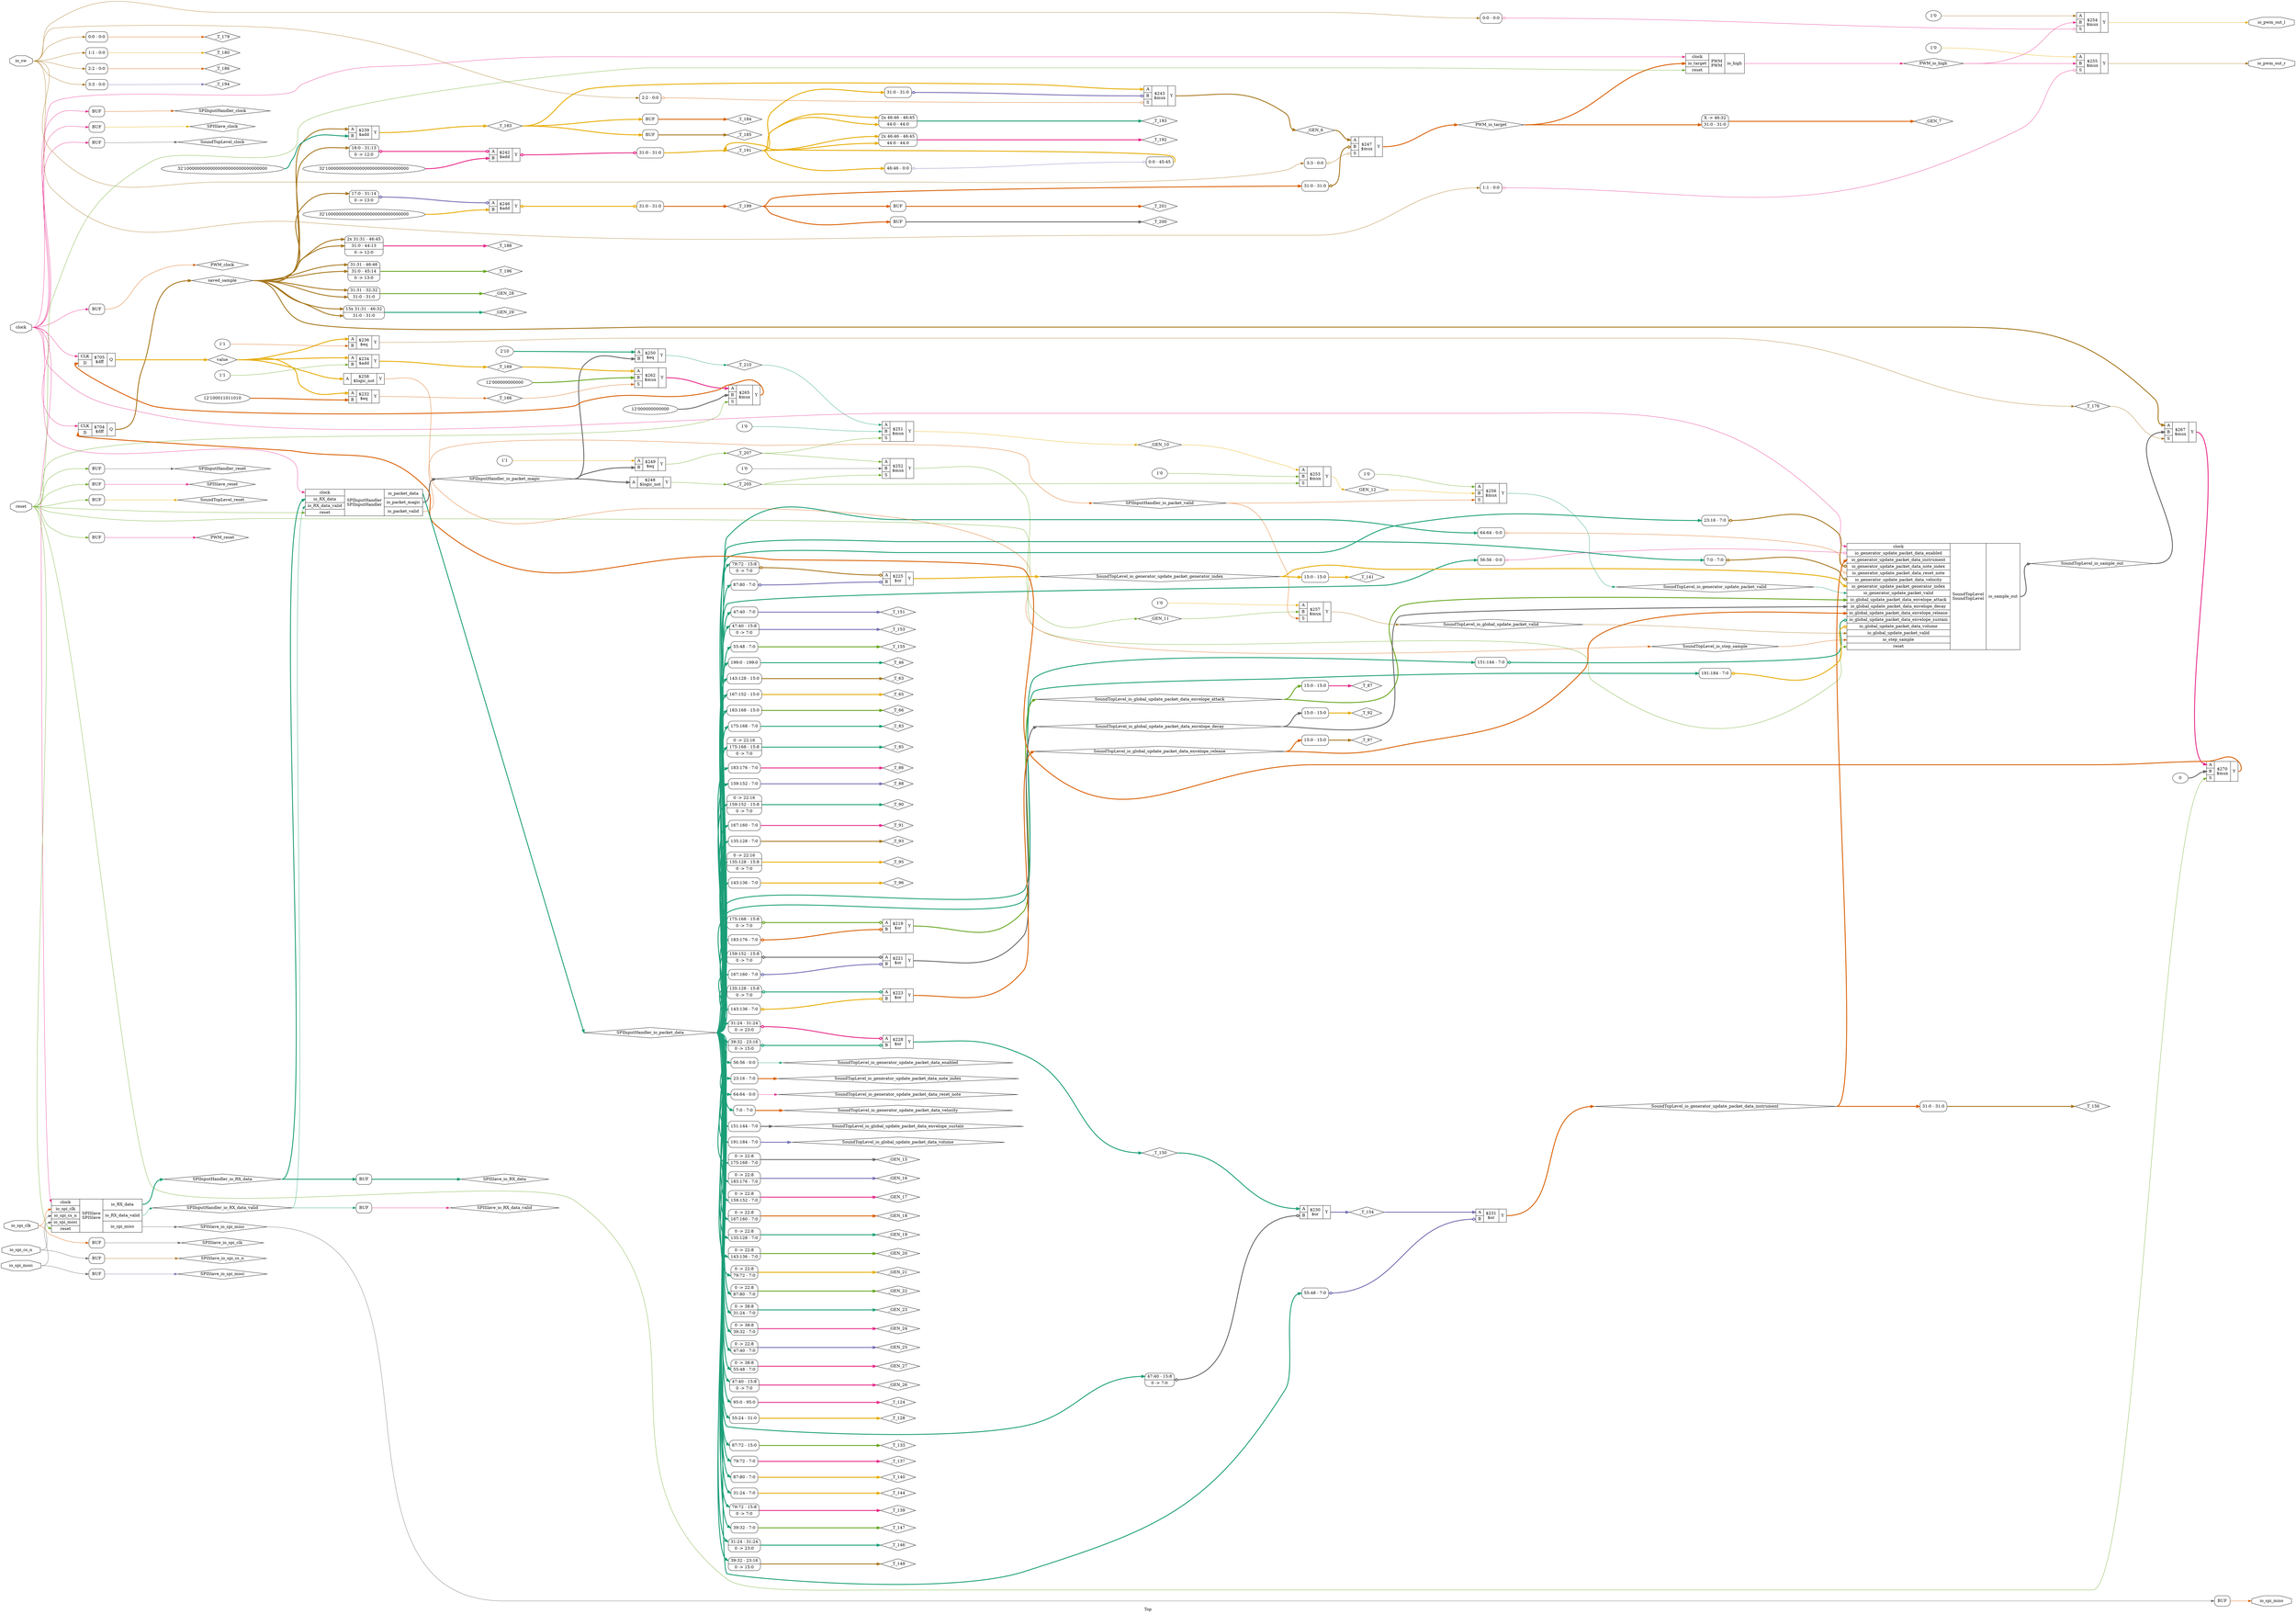 digraph "Top" {
label="Top";
rankdir="LR";
remincross=true;
n5 [ shape=diamond, label="PWM_clock", color="black", fontcolor="black" ];
n6 [ shape=diamond, label="PWM_io_high", color="black", fontcolor="black" ];
n7 [ shape=diamond, label="PWM_io_target", color="black", fontcolor="black" ];
n8 [ shape=diamond, label="PWM_reset", color="black", fontcolor="black" ];
n9 [ shape=diamond, label="SPIInputHandler_clock", color="black", fontcolor="black" ];
n10 [ shape=diamond, label="SPIInputHandler_io_RX_data", color="black", fontcolor="black" ];
n11 [ shape=diamond, label="SPIInputHandler_io_RX_data_valid", color="black", fontcolor="black" ];
n12 [ shape=diamond, label="SPIInputHandler_io_packet_data", color="black", fontcolor="black" ];
n13 [ shape=diamond, label="SPIInputHandler_io_packet_magic", color="black", fontcolor="black" ];
n14 [ shape=diamond, label="SPIInputHandler_io_packet_valid", color="black", fontcolor="black" ];
n15 [ shape=diamond, label="SPIInputHandler_reset", color="black", fontcolor="black" ];
n16 [ shape=diamond, label="SPISlave_clock", color="black", fontcolor="black" ];
n17 [ shape=diamond, label="SPISlave_io_RX_data", color="black", fontcolor="black" ];
n18 [ shape=diamond, label="SPISlave_io_RX_data_valid", color="black", fontcolor="black" ];
n19 [ shape=diamond, label="SPISlave_io_spi_clk", color="black", fontcolor="black" ];
n20 [ shape=diamond, label="SPISlave_io_spi_cs_n", color="black", fontcolor="black" ];
n21 [ shape=diamond, label="SPISlave_io_spi_miso", color="black", fontcolor="black" ];
n22 [ shape=diamond, label="SPISlave_io_spi_mosi", color="black", fontcolor="black" ];
n23 [ shape=diamond, label="SPISlave_reset", color="black", fontcolor="black" ];
n24 [ shape=diamond, label="SoundTopLevel_clock", color="black", fontcolor="black" ];
n25 [ shape=diamond, label="SoundTopLevel_io_generator_update_packet_data_enabled", color="black", fontcolor="black" ];
n26 [ shape=diamond, label="SoundTopLevel_io_generator_update_packet_data_instrument", color="black", fontcolor="black" ];
n27 [ shape=diamond, label="SoundTopLevel_io_generator_update_packet_data_note_index", color="black", fontcolor="black" ];
n28 [ shape=diamond, label="SoundTopLevel_io_generator_update_packet_data_reset_note", color="black", fontcolor="black" ];
n29 [ shape=diamond, label="SoundTopLevel_io_generator_update_packet_data_velocity", color="black", fontcolor="black" ];
n30 [ shape=diamond, label="SoundTopLevel_io_generator_update_packet_generator_index", color="black", fontcolor="black" ];
n31 [ shape=diamond, label="SoundTopLevel_io_generator_update_packet_valid", color="black", fontcolor="black" ];
n32 [ shape=diamond, label="SoundTopLevel_io_global_update_packet_data_envelope_attack", color="black", fontcolor="black" ];
n33 [ shape=diamond, label="SoundTopLevel_io_global_update_packet_data_envelope_decay", color="black", fontcolor="black" ];
n34 [ shape=diamond, label="SoundTopLevel_io_global_update_packet_data_envelope_release", color="black", fontcolor="black" ];
n35 [ shape=diamond, label="SoundTopLevel_io_global_update_packet_data_envelope_sustain", color="black", fontcolor="black" ];
n36 [ shape=diamond, label="SoundTopLevel_io_global_update_packet_data_volume", color="black", fontcolor="black" ];
n37 [ shape=diamond, label="SoundTopLevel_io_global_update_packet_valid", color="black", fontcolor="black" ];
n38 [ shape=diamond, label="SoundTopLevel_io_sample_out", color="black", fontcolor="black" ];
n39 [ shape=diamond, label="SoundTopLevel_io_step_sample", color="black", fontcolor="black" ];
n40 [ shape=diamond, label="SoundTopLevel_reset", color="black", fontcolor="black" ];
n41 [ shape=diamond, label="_GEN_10", color="black", fontcolor="black" ];
n42 [ shape=diamond, label="_GEN_11", color="black", fontcolor="black" ];
n43 [ shape=diamond, label="_GEN_12", color="black", fontcolor="black" ];
n44 [ shape=diamond, label="_GEN_15", color="black", fontcolor="black" ];
n45 [ shape=diamond, label="_GEN_16", color="black", fontcolor="black" ];
n46 [ shape=diamond, label="_GEN_17", color="black", fontcolor="black" ];
n47 [ shape=diamond, label="_GEN_18", color="black", fontcolor="black" ];
n48 [ shape=diamond, label="_GEN_19", color="black", fontcolor="black" ];
n49 [ shape=diamond, label="_GEN_20", color="black", fontcolor="black" ];
n50 [ shape=diamond, label="_GEN_21", color="black", fontcolor="black" ];
n51 [ shape=diamond, label="_GEN_22", color="black", fontcolor="black" ];
n52 [ shape=diamond, label="_GEN_23", color="black", fontcolor="black" ];
n53 [ shape=diamond, label="_GEN_24", color="black", fontcolor="black" ];
n54 [ shape=diamond, label="_GEN_25", color="black", fontcolor="black" ];
n55 [ shape=diamond, label="_GEN_26", color="black", fontcolor="black" ];
n56 [ shape=diamond, label="_GEN_27", color="black", fontcolor="black" ];
n57 [ shape=diamond, label="_GEN_28", color="black", fontcolor="black" ];
n58 [ shape=diamond, label="_GEN_29", color="black", fontcolor="black" ];
n59 [ shape=diamond, label="_GEN_6", color="black", fontcolor="black" ];
n60 [ shape=diamond, label="_GEN_7", color="black", fontcolor="black" ];
n61 [ shape=diamond, label="_T_124", color="black", fontcolor="black" ];
n62 [ shape=diamond, label="_T_128", color="black", fontcolor="black" ];
n63 [ shape=diamond, label="_T_133", color="black", fontcolor="black" ];
n64 [ shape=diamond, label="_T_137", color="black", fontcolor="black" ];
n65 [ shape=diamond, label="_T_139", color="black", fontcolor="black" ];
n66 [ shape=diamond, label="_T_140", color="black", fontcolor="black" ];
n67 [ shape=diamond, label="_T_141", color="black", fontcolor="black" ];
n68 [ shape=diamond, label="_T_144", color="black", fontcolor="black" ];
n69 [ shape=diamond, label="_T_146", color="black", fontcolor="black" ];
n70 [ shape=diamond, label="_T_147", color="black", fontcolor="black" ];
n71 [ shape=diamond, label="_T_149", color="black", fontcolor="black" ];
n72 [ shape=diamond, label="_T_150", color="black", fontcolor="black" ];
n73 [ shape=diamond, label="_T_151", color="black", fontcolor="black" ];
n74 [ shape=diamond, label="_T_153", color="black", fontcolor="black" ];
n75 [ shape=diamond, label="_T_154", color="black", fontcolor="black" ];
n76 [ shape=diamond, label="_T_155", color="black", fontcolor="black" ];
n77 [ shape=diamond, label="_T_156", color="black", fontcolor="black" ];
n78 [ shape=diamond, label="_T_166", color="black", fontcolor="black" ];
n79 [ shape=diamond, label="_T_169", color="black", fontcolor="black" ];
n80 [ shape=diamond, label="_T_176", color="black", fontcolor="black" ];
n81 [ shape=diamond, label="_T_179", color="black", fontcolor="black" ];
n82 [ shape=diamond, label="_T_180", color="black", fontcolor="black" ];
n83 [ shape=diamond, label="_T_183", color="black", fontcolor="black" ];
n84 [ shape=diamond, label="_T_184", color="black", fontcolor="black" ];
n85 [ shape=diamond, label="_T_185", color="black", fontcolor="black" ];
n86 [ shape=diamond, label="_T_186", color="black", fontcolor="black" ];
n87 [ shape=diamond, label="_T_188", color="black", fontcolor="black" ];
n88 [ shape=diamond, label="_T_191", color="black", fontcolor="black" ];
n89 [ shape=diamond, label="_T_192", color="black", fontcolor="black" ];
n90 [ shape=diamond, label="_T_193", color="black", fontcolor="black" ];
n91 [ shape=diamond, label="_T_194", color="black", fontcolor="black" ];
n92 [ shape=diamond, label="_T_196", color="black", fontcolor="black" ];
n93 [ shape=diamond, label="_T_199", color="black", fontcolor="black" ];
n94 [ shape=diamond, label="_T_200", color="black", fontcolor="black" ];
n95 [ shape=diamond, label="_T_201", color="black", fontcolor="black" ];
n96 [ shape=diamond, label="_T_205", color="black", fontcolor="black" ];
n97 [ shape=diamond, label="_T_207", color="black", fontcolor="black" ];
n98 [ shape=diamond, label="_T_210", color="black", fontcolor="black" ];
n99 [ shape=diamond, label="_T_46", color="black", fontcolor="black" ];
n100 [ shape=diamond, label="_T_63", color="black", fontcolor="black" ];
n101 [ shape=diamond, label="_T_65", color="black", fontcolor="black" ];
n102 [ shape=diamond, label="_T_66", color="black", fontcolor="black" ];
n103 [ shape=diamond, label="_T_83", color="black", fontcolor="black" ];
n104 [ shape=diamond, label="_T_85", color="black", fontcolor="black" ];
n105 [ shape=diamond, label="_T_86", color="black", fontcolor="black" ];
n106 [ shape=diamond, label="_T_87", color="black", fontcolor="black" ];
n107 [ shape=diamond, label="_T_88", color="black", fontcolor="black" ];
n108 [ shape=diamond, label="_T_90", color="black", fontcolor="black" ];
n109 [ shape=diamond, label="_T_91", color="black", fontcolor="black" ];
n110 [ shape=diamond, label="_T_92", color="black", fontcolor="black" ];
n111 [ shape=diamond, label="_T_93", color="black", fontcolor="black" ];
n112 [ shape=diamond, label="_T_95", color="black", fontcolor="black" ];
n113 [ shape=diamond, label="_T_96", color="black", fontcolor="black" ];
n114 [ shape=diamond, label="_T_97", color="black", fontcolor="black" ];
n115 [ shape=octagon, label="clock", color="black", fontcolor="black" ];
n116 [ shape=octagon, label="io_pwm_out_l", color="black", fontcolor="black" ];
n117 [ shape=octagon, label="io_pwm_out_r", color="black", fontcolor="black" ];
n118 [ shape=octagon, label="io_spi_clk", color="black", fontcolor="black" ];
n119 [ shape=octagon, label="io_spi_cs_n", color="black", fontcolor="black" ];
n120 [ shape=octagon, label="io_spi_miso", color="black", fontcolor="black" ];
n121 [ shape=octagon, label="io_spi_mosi", color="black", fontcolor="black" ];
n122 [ shape=octagon, label="io_sw", color="black", fontcolor="black" ];
n123 [ shape=octagon, label="reset", color="black", fontcolor="black" ];
n124 [ shape=diamond, label="saved_sample", color="black", fontcolor="black" ];
n125 [ shape=diamond, label="value", color="black", fontcolor="black" ];
{ rank="source"; n115; n118; n119; n121; n122; n123;}
{ rank="sink"; n116; n117; n120;}
v0 [ label="1'1" ];
c129 [ shape=record, label="{{<p126> A|<p127> B}|$234\n$add|{<p128> Y}}" ];
v1 [ label="32'10000000000000000000000000000000" ];
c130 [ shape=record, label="{{<p126> A|<p127> B}|$239\n$add|{<p128> Y}}" ];
v3 [ label="32'10000000000000000000000000000000" ];
c131 [ shape=record, label="{{<p126> A|<p127> B}|$242\n$add|{<p128> Y}}" ];
x2 [ shape=record, style=rounded, label="<s1> 18:0 - 31:13 |0 -&gt; 12:0 " ];
x2:e -> c131:p126:w [arrowhead=odiamond, arrowtail=odiamond, dir=both, colorscheme="dark28", color="4", fontcolor="4", style="setlinewidth(3)", label=""];
x4 [ shape=record, style=rounded, label="<s0> 31:0 - 31:0 " ];
c131:p128:e -> x4:w [arrowhead=odiamond, arrowtail=odiamond, dir=both, colorscheme="dark28", color="4", fontcolor="4", style="setlinewidth(3)", label=""];
v6 [ label="32'10000000000000000000000000000000" ];
c132 [ shape=record, label="{{<p126> A|<p127> B}|$246\n$add|{<p128> Y}}" ];
x5 [ shape=record, style=rounded, label="<s1> 17:0 - 31:14 |0 -&gt; 13:0 " ];
x5:e -> c132:p126:w [arrowhead=odiamond, arrowtail=odiamond, dir=both, colorscheme="dark28", color="3", fontcolor="3", style="setlinewidth(3)", label=""];
x7 [ shape=record, style=rounded, label="<s0> 31:0 - 31:0 " ];
c132:p128:e -> x7:w [arrowhead=odiamond, arrowtail=odiamond, dir=both, colorscheme="dark28", color="6", fontcolor="6", style="setlinewidth(3)", label=""];
v8 [ label="12'100011011010" ];
c133 [ shape=record, label="{{<p126> A|<p127> B}|$232\n$eq|{<p128> Y}}" ];
v9 [ label="1'1" ];
c134 [ shape=record, label="{{<p126> A|<p127> B}|$236\n$eq|{<p128> Y}}" ];
c135 [ shape=record, label="{{<p126> A}|$248\n$logic_not|{<p128> Y}}" ];
v10 [ label="1'1" ];
c136 [ shape=record, label="{{<p126> A|<p127> B}|$249\n$eq|{<p128> Y}}" ];
v11 [ label="2'10" ];
c137 [ shape=record, label="{{<p126> A|<p127> B}|$250\n$eq|{<p128> Y}}" ];
c138 [ shape=record, label="{{<p126> A}|$258\n$logic_not|{<p128> Y}}" ];
c139 [ shape=record, label="{{<p126> A|<p127> B}|$219\n$or|{<p128> Y}}" ];
x12 [ shape=record, style=rounded, label="<s1> 175:168 - 15:8 |0 -&gt; 7:0 " ];
x12:e -> c139:p126:w [arrowhead=odiamond, arrowtail=odiamond, dir=both, colorscheme="dark28", color="5", fontcolor="5", style="setlinewidth(3)", label=""];
x13 [ shape=record, style=rounded, label="<s0> 183:176 - 7:0 " ];
x13:e -> c139:p127:w [arrowhead=odiamond, arrowtail=odiamond, dir=both, colorscheme="dark28", color="2", fontcolor="2", style="setlinewidth(3)", label=""];
c140 [ shape=record, label="{{<p126> A|<p127> B}|$221\n$or|{<p128> Y}}" ];
x14 [ shape=record, style=rounded, label="<s1> 159:152 - 15:8 |0 -&gt; 7:0 " ];
x14:e -> c140:p126:w [arrowhead=odiamond, arrowtail=odiamond, dir=both, colorscheme="dark28", color="8", fontcolor="8", style="setlinewidth(3)", label=""];
x15 [ shape=record, style=rounded, label="<s0> 167:160 - 7:0 " ];
x15:e -> c140:p127:w [arrowhead=odiamond, arrowtail=odiamond, dir=both, colorscheme="dark28", color="3", fontcolor="3", style="setlinewidth(3)", label=""];
c141 [ shape=record, label="{{<p126> A|<p127> B}|$223\n$or|{<p128> Y}}" ];
x16 [ shape=record, style=rounded, label="<s1> 135:128 - 15:8 |0 -&gt; 7:0 " ];
x16:e -> c141:p126:w [arrowhead=odiamond, arrowtail=odiamond, dir=both, colorscheme="dark28", color="1", fontcolor="1", style="setlinewidth(3)", label=""];
x17 [ shape=record, style=rounded, label="<s0> 143:136 - 7:0 " ];
x17:e -> c141:p127:w [arrowhead=odiamond, arrowtail=odiamond, dir=both, colorscheme="dark28", color="6", fontcolor="6", style="setlinewidth(3)", label=""];
c142 [ shape=record, label="{{<p126> A|<p127> B}|$225\n$or|{<p128> Y}}" ];
x18 [ shape=record, style=rounded, label="<s1> 79:72 - 15:8 |0 -&gt; 7:0 " ];
x18:e -> c142:p126:w [arrowhead=odiamond, arrowtail=odiamond, dir=both, colorscheme="dark28", color="7", fontcolor="7", style="setlinewidth(3)", label=""];
x19 [ shape=record, style=rounded, label="<s0> 87:80 - 7:0 " ];
x19:e -> c142:p127:w [arrowhead=odiamond, arrowtail=odiamond, dir=both, colorscheme="dark28", color="3", fontcolor="3", style="setlinewidth(3)", label=""];
c143 [ shape=record, label="{{<p126> A|<p127> B}|$228\n$or|{<p128> Y}}" ];
x20 [ shape=record, style=rounded, label="<s1> 31:24 - 31:24 |0 -&gt; 23:0 " ];
x20:e -> c143:p126:w [arrowhead=odiamond, arrowtail=odiamond, dir=both, colorscheme="dark28", color="4", fontcolor="4", style="setlinewidth(3)", label=""];
x21 [ shape=record, style=rounded, label="<s1> 39:32 - 23:16 |0 -&gt; 15:0 " ];
x21:e -> c143:p127:w [arrowhead=odiamond, arrowtail=odiamond, dir=both, colorscheme="dark28", color="1", fontcolor="1", style="setlinewidth(3)", label=""];
c144 [ shape=record, label="{{<p126> A|<p127> B}|$230\n$or|{<p128> Y}}" ];
x22 [ shape=record, style=rounded, label="<s1> 47:40 - 15:8 |0 -&gt; 7:0 " ];
x22:e -> c144:p127:w [arrowhead=odiamond, arrowtail=odiamond, dir=both, colorscheme="dark28", color="8", fontcolor="8", style="setlinewidth(3)", label=""];
c145 [ shape=record, label="{{<p126> A|<p127> B}|$231\n$or|{<p128> Y}}" ];
x23 [ shape=record, style=rounded, label="<s0> 55:48 - 7:0 " ];
x23:e -> c145:p127:w [arrowhead=odiamond, arrowtail=odiamond, dir=both, colorscheme="dark28", color="3", fontcolor="3", style="setlinewidth(3)", label=""];
c149 [ shape=record, label="{{<p146> CLK|<p147> D}|$704\n$dff|{<p148> Q}}" ];
c150 [ shape=record, label="{{<p146> CLK|<p147> D}|$705\n$dff|{<p148> Q}}" ];
v24 [ label="12'000000000000" ];
c152 [ shape=record, label="{{<p126> A|<p127> B|<p151> S}|$262\n$mux|{<p128> Y}}" ];
v25 [ label="12'000000000000" ];
c153 [ shape=record, label="{{<p126> A|<p127> B|<p151> S}|$265\n$mux|{<p128> Y}}" ];
c154 [ shape=record, label="{{<p126> A|<p127> B|<p151> S}|$267\n$mux|{<p128> Y}}" ];
v26 [ label="0" ];
c155 [ shape=record, label="{{<p126> A|<p127> B|<p151> S}|$270\n$mux|{<p128> Y}}" ];
c156 [ shape=record, label="{{<p126> A|<p127> B|<p151> S}|$243\n$mux|{<p128> Y}}" ];
x27 [ shape=record, style=rounded, label="<s0> 31:0 - 31:0 " ];
x27:e -> c156:p127:w [arrowhead=odiamond, arrowtail=odiamond, dir=both, colorscheme="dark28", color="3", fontcolor="3", style="setlinewidth(3)", label=""];
x28 [ shape=record, style=rounded, label="<s0> 2:2 - 0:0 " ];
x28:e -> c156:p151:w [arrowhead=odiamond, arrowtail=odiamond, dir=both, colorscheme="dark28", color="2", fontcolor="2", label=""];
c157 [ shape=record, label="{{<p126> A|<p127> B|<p151> S}|$247\n$mux|{<p128> Y}}" ];
x29 [ shape=record, style=rounded, label="<s0> 31:0 - 31:0 " ];
x29:e -> c157:p127:w [arrowhead=odiamond, arrowtail=odiamond, dir=both, colorscheme="dark28", color="7", fontcolor="7", style="setlinewidth(3)", label=""];
x30 [ shape=record, style=rounded, label="<s0> 3:3 - 0:0 " ];
x30:e -> c157:p151:w [arrowhead=odiamond, arrowtail=odiamond, dir=both, colorscheme="dark28", color="7", fontcolor="7", label=""];
v31 [ label="1'0" ];
c158 [ shape=record, label="{{<p126> A|<p127> B|<p151> S}|$251\n$mux|{<p128> Y}}" ];
v32 [ label="1'0" ];
c159 [ shape=record, label="{{<p126> A|<p127> B|<p151> S}|$252\n$mux|{<p128> Y}}" ];
v33 [ label="1'0" ];
c160 [ shape=record, label="{{<p126> A|<p127> B|<p151> S}|$253\n$mux|{<p128> Y}}" ];
v34 [ label="1'0" ];
c161 [ shape=record, label="{{<p126> A|<p127> B|<p151> S}|$254\n$mux|{<p128> Y}}" ];
x35 [ shape=record, style=rounded, label="<s0> 0:0 - 0:0 " ];
x35:e -> c161:p151:w [arrowhead=odiamond, arrowtail=odiamond, dir=both, colorscheme="dark28", color="4", fontcolor="4", label=""];
v36 [ label="1'0" ];
c162 [ shape=record, label="{{<p126> A|<p127> B|<p151> S}|$255\n$mux|{<p128> Y}}" ];
x37 [ shape=record, style=rounded, label="<s0> 1:1 - 0:0 " ];
x37:e -> c162:p151:w [arrowhead=odiamond, arrowtail=odiamond, dir=both, colorscheme="dark28", color="4", fontcolor="4", label=""];
v38 [ label="1'0" ];
c163 [ shape=record, label="{{<p126> A|<p127> B|<p151> S}|$256\n$mux|{<p128> Y}}" ];
v39 [ label="1'0" ];
c164 [ shape=record, label="{{<p126> A|<p127> B|<p151> S}|$257\n$mux|{<p128> Y}}" ];
c167 [ shape=record, label="{{<p115> clock|<p165> io_target|<p123> reset}|PWM\nPWM|{<p166> io_high}}" ];
c173 [ shape=record, label="{{<p115> clock|<p168> io_RX_data|<p169> io_RX_data_valid|<p123> reset}|SPIInputHandler\nSPIInputHandler|{<p170> io_packet_data|<p171> io_packet_magic|<p172> io_packet_valid}}" ];
c174 [ shape=record, label="{{<p115> clock|<p118> io_spi_clk|<p119> io_spi_cs_n|<p121> io_spi_mosi|<p123> reset}|SPISlave\nSPISlave|{<p168> io_RX_data|<p169> io_RX_data_valid|<p120> io_spi_miso}}" ];
c190 [ shape=record, label="{{<p115> clock|<p175> io_generator_update_packet_data_enabled|<p176> io_generator_update_packet_data_instrument|<p177> io_generator_update_packet_data_note_index|<p178> io_generator_update_packet_data_reset_note|<p179> io_generator_update_packet_data_velocity|<p180> io_generator_update_packet_generator_index|<p181> io_generator_update_packet_valid|<p182> io_global_update_packet_data_envelope_attack|<p183> io_global_update_packet_data_envelope_decay|<p184> io_global_update_packet_data_envelope_release|<p185> io_global_update_packet_data_envelope_sustain|<p186> io_global_update_packet_data_volume|<p187> io_global_update_packet_valid|<p188> io_step_sample|<p123> reset}|SoundTopLevel\nSoundTopLevel|{<p189> io_sample_out}}" ];
x40 [ shape=record, style=rounded, label="<s0> 56:56 - 0:0 " ];
x40:e -> c190:p175:w [arrowhead=odiamond, arrowtail=odiamond, dir=both, colorscheme="dark28", color="4", fontcolor="4", label=""];
x41 [ shape=record, style=rounded, label="<s0> 23:16 - 7:0 " ];
x41:e -> c190:p177:w [arrowhead=odiamond, arrowtail=odiamond, dir=both, colorscheme="dark28", color="7", fontcolor="7", style="setlinewidth(3)", label=""];
x42 [ shape=record, style=rounded, label="<s0> 64:64 - 0:0 " ];
x42:e -> c190:p178:w [arrowhead=odiamond, arrowtail=odiamond, dir=both, colorscheme="dark28", color="2", fontcolor="2", label=""];
x43 [ shape=record, style=rounded, label="<s0> 7:0 - 7:0 " ];
x43:e -> c190:p179:w [arrowhead=odiamond, arrowtail=odiamond, dir=both, colorscheme="dark28", color="7", fontcolor="7", style="setlinewidth(3)", label=""];
x44 [ shape=record, style=rounded, label="<s0> 151:144 - 7:0 " ];
x44:e -> c190:p185:w [arrowhead=odiamond, arrowtail=odiamond, dir=both, colorscheme="dark28", color="1", fontcolor="1", style="setlinewidth(3)", label=""];
x45 [ shape=record, style=rounded, label="<s0> 191:184 - 7:0 " ];
x45:e -> c190:p186:w [arrowhead=odiamond, arrowtail=odiamond, dir=both, colorscheme="dark28", color="6", fontcolor="6", style="setlinewidth(3)", label=""];
x46 [shape=box, style=rounded, label="BUF"];
x47 [shape=box, style=rounded, label="BUF"];
x48 [shape=box, style=rounded, label="BUF"];
x49 [shape=box, style=rounded, label="BUF"];
x50 [shape=box, style=rounded, label="BUF"];
x51 [shape=box, style=rounded, label="BUF"];
x52 [shape=box, style=rounded, label="BUF"];
x53 [shape=box, style=rounded, label="BUF"];
x54 [shape=box, style=rounded, label="BUF"];
x55 [shape=box, style=rounded, label="BUF"];
x56 [shape=box, style=rounded, label="BUF"];
x57 [shape=box, style=rounded, label="BUF"];
x58 [shape=box, style=rounded, label="BUF"];
x59 [ shape=record, style=rounded, label="<s0> 56:56 - 0:0 " ];
x60 [ shape=record, style=rounded, label="<s0> 23:16 - 7:0 " ];
x61 [ shape=record, style=rounded, label="<s0> 64:64 - 0:0 " ];
x62 [ shape=record, style=rounded, label="<s0> 7:0 - 7:0 " ];
x63 [ shape=record, style=rounded, label="<s0> 151:144 - 7:0 " ];
x64 [ shape=record, style=rounded, label="<s0> 191:184 - 7:0 " ];
x65 [shape=box, style=rounded, label="BUF"];
x66 [ shape=record, style=rounded, label="0 -&gt; 22:8 |<s0> 175:168 - 7:0 " ];
x67 [ shape=record, style=rounded, label="0 -&gt; 22:8 |<s0> 183:176 - 7:0 " ];
x68 [ shape=record, style=rounded, label="0 -&gt; 22:8 |<s0> 159:152 - 7:0 " ];
x69 [ shape=record, style=rounded, label="0 -&gt; 22:8 |<s0> 167:160 - 7:0 " ];
x70 [ shape=record, style=rounded, label="0 -&gt; 22:8 |<s0> 135:128 - 7:0 " ];
x71 [ shape=record, style=rounded, label="0 -&gt; 22:8 |<s0> 143:136 - 7:0 " ];
x72 [ shape=record, style=rounded, label="0 -&gt; 22:8 |<s0> 79:72 - 7:0 " ];
x73 [ shape=record, style=rounded, label="0 -&gt; 22:8 |<s0> 87:80 - 7:0 " ];
x74 [ shape=record, style=rounded, label="0 -&gt; 38:8 |<s0> 31:24 - 7:0 " ];
x75 [ shape=record, style=rounded, label="0 -&gt; 38:8 |<s0> 39:32 - 7:0 " ];
x76 [ shape=record, style=rounded, label="0 -&gt; 22:8 |<s0> 47:40 - 7:0 " ];
x77 [ shape=record, style=rounded, label="0 -&gt; 38:8 |<s0> 55:48 - 7:0 " ];
x78 [ shape=record, style=rounded, label="<s1> 31:31 - 32:32 |<s0> 31:0 - 31:0 " ];
x79 [ shape=record, style=rounded, label="<s15> 15x 31:31 - 46:32 |<s0> 31:0 - 31:0 " ];
x80 [ shape=record, style=rounded, label="<s1> 47:40 - 15:8 |0 -&gt; 7:0 " ];
x81 [ shape=record, style=rounded, label="X -&gt; 46:32 |<s0> 31:0 - 31:0 " ];
x82 [ shape=record, style=rounded, label="<s0> 95:0 - 95:0 " ];
x83 [ shape=record, style=rounded, label="<s0> 55:24 - 31:0 " ];
x84 [ shape=record, style=rounded, label="<s0> 87:72 - 15:0 " ];
x85 [ shape=record, style=rounded, label="<s0> 79:72 - 7:0 " ];
x86 [ shape=record, style=rounded, label="<s0> 87:80 - 7:0 " ];
x87 [ shape=record, style=rounded, label="<s0> 15:0 - 15:0 " ];
x88 [ shape=record, style=rounded, label="<s0> 31:24 - 7:0 " ];
x89 [ shape=record, style=rounded, label="<s1> 79:72 - 15:8 |0 -&gt; 7:0 " ];
x90 [ shape=record, style=rounded, label="<s0> 39:32 - 7:0 " ];
x91 [ shape=record, style=rounded, label="<s1> 31:24 - 31:24 |0 -&gt; 23:0 " ];
x92 [ shape=record, style=rounded, label="<s1> 39:32 - 23:16 |0 -&gt; 15:0 " ];
x93 [ shape=record, style=rounded, label="<s0> 47:40 - 7:0 " ];
x94 [ shape=record, style=rounded, label="<s1> 47:40 - 15:8 |0 -&gt; 7:0 " ];
x95 [ shape=record, style=rounded, label="<s0> 55:48 - 7:0 " ];
x96 [ shape=record, style=rounded, label="<s0> 31:0 - 31:0 " ];
x97 [ shape=record, style=rounded, label="<s0> 0:0 - 0:0 " ];
x98 [ shape=record, style=rounded, label="<s0> 1:1 - 0:0 " ];
x99 [shape=box, style=rounded, label="BUF"];
x100 [ shape=record, style=rounded, label="<s0> 2:2 - 0:0 " ];
x101 [ shape=record, style=rounded, label="<s3> 2x 31:31 - 46:45 |<s1> 31:0 - 44:13 |0 -&gt; 12:0 " ];
x102 [ shape=record, style=rounded, label="<s0> 46:46 - 0:0 " ];
x103 [ shape=record, style=rounded, label="<s0> 0:0 - 45:45 " ];
x102:e -> x103:w [arrowhead=odiamond, arrowtail=odiamond, dir=both, colorscheme="dark28", color="3", fontcolor="3", label=""];
x104 [ shape=record, style=rounded, label="<s2> 2x 46:46 - 46:45 |<s0> 44:0 - 44:0 " ];
x105 [ shape=record, style=rounded, label="<s2> 2x 46:46 - 46:45 |<s0> 44:0 - 44:0 " ];
x106 [ shape=record, style=rounded, label="<s0> 3:3 - 0:0 " ];
x107 [ shape=record, style=rounded, label="<s2> 31:31 - 46:46 |<s1> 31:0 - 45:14 |0 -&gt; 13:0 " ];
x108 [shape=box, style=rounded, label="BUF"];
x109 [shape=box, style=rounded, label="BUF"];
x110 [ shape=record, style=rounded, label="<s0> 199:0 - 199:0 " ];
x111 [ shape=record, style=rounded, label="<s0> 143:128 - 15:0 " ];
x112 [ shape=record, style=rounded, label="<s0> 167:152 - 15:0 " ];
x113 [ shape=record, style=rounded, label="<s0> 183:168 - 15:0 " ];
x114 [ shape=record, style=rounded, label="<s0> 175:168 - 7:0 " ];
x115 [ shape=record, style=rounded, label="0 -&gt; 22:16 |<s1> 175:168 - 15:8 |0 -&gt; 7:0 " ];
x116 [ shape=record, style=rounded, label="<s0> 183:176 - 7:0 " ];
x117 [ shape=record, style=rounded, label="<s0> 15:0 - 15:0 " ];
x118 [ shape=record, style=rounded, label="<s0> 159:152 - 7:0 " ];
x119 [ shape=record, style=rounded, label="0 -&gt; 22:16 |<s1> 159:152 - 15:8 |0 -&gt; 7:0 " ];
x120 [ shape=record, style=rounded, label="<s0> 167:160 - 7:0 " ];
x121 [ shape=record, style=rounded, label="<s0> 15:0 - 15:0 " ];
x122 [ shape=record, style=rounded, label="<s0> 135:128 - 7:0 " ];
x123 [ shape=record, style=rounded, label="0 -&gt; 22:16 |<s1> 135:128 - 15:8 |0 -&gt; 7:0 " ];
x124 [ shape=record, style=rounded, label="<s0> 143:136 - 7:0 " ];
x125 [ shape=record, style=rounded, label="<s0> 15:0 - 15:0 " ];
x126 [shape=box, style=rounded, label="BUF"];
c155:p128:e -> c149:p147:w [colorscheme="dark28", color="2", fontcolor="2", style="setlinewidth(3)", label=""];
c174:p168:e -> n10:w [colorscheme="dark28", color="1", fontcolor="1", style="setlinewidth(3)", label=""];
n10:e -> c173:p168:w [colorscheme="dark28", color="1", fontcolor="1", style="setlinewidth(3)", label=""];
n10:e -> x52:w:w [colorscheme="dark28", color="1", fontcolor="1", style="setlinewidth(3)", label=""];
x111:e -> n100:w [colorscheme="dark28", color="7", fontcolor="7", style="setlinewidth(3)", label=""];
x112:e -> n101:w [colorscheme="dark28", color="6", fontcolor="6", style="setlinewidth(3)", label=""];
x113:e -> n102:w [colorscheme="dark28", color="5", fontcolor="5", style="setlinewidth(3)", label=""];
x114:e -> n103:w [colorscheme="dark28", color="1", fontcolor="1", style="setlinewidth(3)", label=""];
x115:e -> n104:w [colorscheme="dark28", color="1", fontcolor="1", style="setlinewidth(3)", label=""];
x116:e -> n105:w [colorscheme="dark28", color="4", fontcolor="4", style="setlinewidth(3)", label=""];
x117:s0:e -> n106:w [colorscheme="dark28", color="4", fontcolor="4", style="setlinewidth(3)", label=""];
x118:e -> n107:w [colorscheme="dark28", color="3", fontcolor="3", style="setlinewidth(3)", label=""];
x119:e -> n108:w [colorscheme="dark28", color="1", fontcolor="1", style="setlinewidth(3)", label=""];
x120:e -> n109:w [colorscheme="dark28", color="4", fontcolor="4", style="setlinewidth(3)", label=""];
c174:p169:e -> n11:w [colorscheme="dark28", color="1", fontcolor="1", label=""];
n11:e -> c173:p169:w [colorscheme="dark28", color="1", fontcolor="1", label=""];
n11:e -> x53:w:w [colorscheme="dark28", color="1", fontcolor="1", label=""];
x121:s0:e -> n110:w [colorscheme="dark28", color="6", fontcolor="6", style="setlinewidth(3)", label=""];
x122:e -> n111:w [colorscheme="dark28", color="7", fontcolor="7", style="setlinewidth(3)", label=""];
x123:e -> n112:w [colorscheme="dark28", color="6", fontcolor="6", style="setlinewidth(3)", label=""];
x124:e -> n113:w [colorscheme="dark28", color="6", fontcolor="6", style="setlinewidth(3)", label=""];
x125:s0:e -> n114:w [colorscheme="dark28", color="7", fontcolor="7", style="setlinewidth(3)", label=""];
n115:e -> c149:p146:w [colorscheme="dark28", color="4", fontcolor="4", label=""];
n115:e -> c150:p146:w [colorscheme="dark28", color="4", fontcolor="4", label=""];
n115:e -> c167:p115:w [colorscheme="dark28", color="4", fontcolor="4", label=""];
n115:e -> c173:p115:w [colorscheme="dark28", color="4", fontcolor="4", label=""];
n115:e -> c174:p115:w [colorscheme="dark28", color="4", fontcolor="4", label=""];
n115:e -> c190:p115:w [colorscheme="dark28", color="4", fontcolor="4", label=""];
n115:e -> x47:w:w [colorscheme="dark28", color="4", fontcolor="4", label=""];
n115:e -> x49:w:w [colorscheme="dark28", color="4", fontcolor="4", label=""];
n115:e -> x51:w:w [colorscheme="dark28", color="4", fontcolor="4", label=""];
n115:e -> x58:w:w [colorscheme="dark28", color="4", fontcolor="4", label=""];
c161:p128:e -> n116:w [colorscheme="dark28", color="6", fontcolor="6", label=""];
c162:p128:e -> n117:w [colorscheme="dark28", color="7", fontcolor="7", label=""];
n118:e -> c174:p118:w [colorscheme="dark28", color="2", fontcolor="2", label=""];
n118:e -> x54:w:w [colorscheme="dark28", color="2", fontcolor="2", label=""];
n119:e -> c174:p119:w [colorscheme="dark28", color="8", fontcolor="8", label=""];
n119:e -> x55:w:w [colorscheme="dark28", color="8", fontcolor="8", label=""];
c173:p170:e -> n12:w [colorscheme="dark28", color="1", fontcolor="1", style="setlinewidth(3)", label=""];
n12:e -> x110:s0:w [colorscheme="dark28", color="1", fontcolor="1", style="setlinewidth(3)", label=""];
n12:e -> x111:s0:w [colorscheme="dark28", color="1", fontcolor="1", style="setlinewidth(3)", label=""];
n12:e -> x112:s0:w [colorscheme="dark28", color="1", fontcolor="1", style="setlinewidth(3)", label=""];
n12:e -> x113:s0:w [colorscheme="dark28", color="1", fontcolor="1", style="setlinewidth(3)", label=""];
n12:e -> x114:s0:w [colorscheme="dark28", color="1", fontcolor="1", style="setlinewidth(3)", label=""];
n12:e -> x115:s1:w [colorscheme="dark28", color="1", fontcolor="1", style="setlinewidth(3)", label=""];
n12:e -> x116:s0:w [colorscheme="dark28", color="1", fontcolor="1", style="setlinewidth(3)", label=""];
n12:e -> x118:s0:w [colorscheme="dark28", color="1", fontcolor="1", style="setlinewidth(3)", label=""];
n12:e -> x119:s1:w [colorscheme="dark28", color="1", fontcolor="1", style="setlinewidth(3)", label=""];
n12:e -> x120:s0:w [colorscheme="dark28", color="1", fontcolor="1", style="setlinewidth(3)", label=""];
n12:e -> x122:s0:w [colorscheme="dark28", color="1", fontcolor="1", style="setlinewidth(3)", label=""];
n12:e -> x123:s1:w [colorscheme="dark28", color="1", fontcolor="1", style="setlinewidth(3)", label=""];
n12:e -> x124:s0:w [colorscheme="dark28", color="1", fontcolor="1", style="setlinewidth(3)", label=""];
n12:e -> x12:s1:w [colorscheme="dark28", color="1", fontcolor="1", style="setlinewidth(3)", label=""];
n12:e -> x13:s0:w [colorscheme="dark28", color="1", fontcolor="1", style="setlinewidth(3)", label=""];
n12:e -> x14:s1:w [colorscheme="dark28", color="1", fontcolor="1", style="setlinewidth(3)", label=""];
n12:e -> x15:s0:w [colorscheme="dark28", color="1", fontcolor="1", style="setlinewidth(3)", label=""];
n12:e -> x16:s1:w [colorscheme="dark28", color="1", fontcolor="1", style="setlinewidth(3)", label=""];
n12:e -> x17:s0:w [colorscheme="dark28", color="1", fontcolor="1", style="setlinewidth(3)", label=""];
n12:e -> x18:s1:w [colorscheme="dark28", color="1", fontcolor="1", style="setlinewidth(3)", label=""];
n12:e -> x19:s0:w [colorscheme="dark28", color="1", fontcolor="1", style="setlinewidth(3)", label=""];
n12:e -> x20:s1:w [colorscheme="dark28", color="1", fontcolor="1", style="setlinewidth(3)", label=""];
n12:e -> x21:s1:w [colorscheme="dark28", color="1", fontcolor="1", style="setlinewidth(3)", label=""];
n12:e -> x22:s1:w [colorscheme="dark28", color="1", fontcolor="1", style="setlinewidth(3)", label=""];
n12:e -> x23:s0:w [colorscheme="dark28", color="1", fontcolor="1", style="setlinewidth(3)", label=""];
n12:e -> x40:s0:w [colorscheme="dark28", color="1", fontcolor="1", style="setlinewidth(3)", label=""];
n12:e -> x41:s0:w [colorscheme="dark28", color="1", fontcolor="1", style="setlinewidth(3)", label=""];
n12:e -> x42:s0:w [colorscheme="dark28", color="1", fontcolor="1", style="setlinewidth(3)", label=""];
n12:e -> x43:s0:w [colorscheme="dark28", color="1", fontcolor="1", style="setlinewidth(3)", label=""];
n12:e -> x44:s0:w [colorscheme="dark28", color="1", fontcolor="1", style="setlinewidth(3)", label=""];
n12:e -> x45:s0:w [colorscheme="dark28", color="1", fontcolor="1", style="setlinewidth(3)", label=""];
n12:e -> x59:s0:w [colorscheme="dark28", color="1", fontcolor="1", style="setlinewidth(3)", label=""];
n12:e -> x60:s0:w [colorscheme="dark28", color="1", fontcolor="1", style="setlinewidth(3)", label=""];
n12:e -> x61:s0:w [colorscheme="dark28", color="1", fontcolor="1", style="setlinewidth(3)", label=""];
n12:e -> x62:s0:w [colorscheme="dark28", color="1", fontcolor="1", style="setlinewidth(3)", label=""];
n12:e -> x63:s0:w [colorscheme="dark28", color="1", fontcolor="1", style="setlinewidth(3)", label=""];
n12:e -> x64:s0:w [colorscheme="dark28", color="1", fontcolor="1", style="setlinewidth(3)", label=""];
n12:e -> x66:s0:w [colorscheme="dark28", color="1", fontcolor="1", style="setlinewidth(3)", label=""];
n12:e -> x67:s0:w [colorscheme="dark28", color="1", fontcolor="1", style="setlinewidth(3)", label=""];
n12:e -> x68:s0:w [colorscheme="dark28", color="1", fontcolor="1", style="setlinewidth(3)", label=""];
n12:e -> x69:s0:w [colorscheme="dark28", color="1", fontcolor="1", style="setlinewidth(3)", label=""];
n12:e -> x70:s0:w [colorscheme="dark28", color="1", fontcolor="1", style="setlinewidth(3)", label=""];
n12:e -> x71:s0:w [colorscheme="dark28", color="1", fontcolor="1", style="setlinewidth(3)", label=""];
n12:e -> x72:s0:w [colorscheme="dark28", color="1", fontcolor="1", style="setlinewidth(3)", label=""];
n12:e -> x73:s0:w [colorscheme="dark28", color="1", fontcolor="1", style="setlinewidth(3)", label=""];
n12:e -> x74:s0:w [colorscheme="dark28", color="1", fontcolor="1", style="setlinewidth(3)", label=""];
n12:e -> x75:s0:w [colorscheme="dark28", color="1", fontcolor="1", style="setlinewidth(3)", label=""];
n12:e -> x76:s0:w [colorscheme="dark28", color="1", fontcolor="1", style="setlinewidth(3)", label=""];
n12:e -> x77:s0:w [colorscheme="dark28", color="1", fontcolor="1", style="setlinewidth(3)", label=""];
n12:e -> x80:s1:w [colorscheme="dark28", color="1", fontcolor="1", style="setlinewidth(3)", label=""];
n12:e -> x82:s0:w [colorscheme="dark28", color="1", fontcolor="1", style="setlinewidth(3)", label=""];
n12:e -> x83:s0:w [colorscheme="dark28", color="1", fontcolor="1", style="setlinewidth(3)", label=""];
n12:e -> x84:s0:w [colorscheme="dark28", color="1", fontcolor="1", style="setlinewidth(3)", label=""];
n12:e -> x85:s0:w [colorscheme="dark28", color="1", fontcolor="1", style="setlinewidth(3)", label=""];
n12:e -> x86:s0:w [colorscheme="dark28", color="1", fontcolor="1", style="setlinewidth(3)", label=""];
n12:e -> x88:s0:w [colorscheme="dark28", color="1", fontcolor="1", style="setlinewidth(3)", label=""];
n12:e -> x89:s1:w [colorscheme="dark28", color="1", fontcolor="1", style="setlinewidth(3)", label=""];
n12:e -> x90:s0:w [colorscheme="dark28", color="1", fontcolor="1", style="setlinewidth(3)", label=""];
n12:e -> x91:s1:w [colorscheme="dark28", color="1", fontcolor="1", style="setlinewidth(3)", label=""];
n12:e -> x92:s1:w [colorscheme="dark28", color="1", fontcolor="1", style="setlinewidth(3)", label=""];
n12:e -> x93:s0:w [colorscheme="dark28", color="1", fontcolor="1", style="setlinewidth(3)", label=""];
n12:e -> x94:s1:w [colorscheme="dark28", color="1", fontcolor="1", style="setlinewidth(3)", label=""];
n12:e -> x95:s0:w [colorscheme="dark28", color="1", fontcolor="1", style="setlinewidth(3)", label=""];
x126:e:e -> n120:w [colorscheme="dark28", color="2", fontcolor="2", label=""];
n121:e -> c174:p121:w [colorscheme="dark28", color="8", fontcolor="8", label=""];
n121:e -> x56:w:w [colorscheme="dark28", color="8", fontcolor="8", label=""];
n122:e -> x100:s0:w [colorscheme="dark28", color="7", fontcolor="7", label=""];
n122:e -> x106:s0:w [colorscheme="dark28", color="7", fontcolor="7", label=""];
n122:e -> x28:s0:w [colorscheme="dark28", color="7", fontcolor="7", label=""];
n122:e -> x30:s0:w [colorscheme="dark28", color="7", fontcolor="7", label=""];
n122:e -> x35:s0:w [colorscheme="dark28", color="7", fontcolor="7", label=""];
n122:e -> x37:s0:w [colorscheme="dark28", color="7", fontcolor="7", label=""];
n122:e -> x97:s0:w [colorscheme="dark28", color="7", fontcolor="7", label=""];
n122:e -> x98:s0:w [colorscheme="dark28", color="7", fontcolor="7", label=""];
n123:e -> c153:p151:w [colorscheme="dark28", color="5", fontcolor="5", label=""];
n123:e -> c155:p151:w [colorscheme="dark28", color="5", fontcolor="5", label=""];
n123:e -> c167:p123:w [colorscheme="dark28", color="5", fontcolor="5", label=""];
n123:e -> c173:p123:w [colorscheme="dark28", color="5", fontcolor="5", label=""];
n123:e -> c174:p123:w [colorscheme="dark28", color="5", fontcolor="5", label=""];
n123:e -> c190:p123:w [colorscheme="dark28", color="5", fontcolor="5", label=""];
n123:e -> x48:w:w [colorscheme="dark28", color="5", fontcolor="5", label=""];
n123:e -> x50:w:w [colorscheme="dark28", color="5", fontcolor="5", label=""];
n123:e -> x57:w:w [colorscheme="dark28", color="5", fontcolor="5", label=""];
n123:e -> x65:w:w [colorscheme="dark28", color="5", fontcolor="5", label=""];
c149:p148:e -> n124:w [colorscheme="dark28", color="7", fontcolor="7", style="setlinewidth(3)", label=""];
n124:e -> c130:p126:w [colorscheme="dark28", color="7", fontcolor="7", style="setlinewidth(3)", label=""];
n124:e -> c154:p126:w [colorscheme="dark28", color="7", fontcolor="7", style="setlinewidth(3)", label=""];
n124:e -> x101:s1:w [colorscheme="dark28", color="7", fontcolor="7", style="setlinewidth(3)", label=""];
n124:e -> x101:s3:w [colorscheme="dark28", color="7", fontcolor="7", style="setlinewidth(3)", label=""];
n124:e -> x107:s1:w [colorscheme="dark28", color="7", fontcolor="7", style="setlinewidth(3)", label=""];
n124:e -> x107:s2:w [colorscheme="dark28", color="7", fontcolor="7", style="setlinewidth(3)", label=""];
n124:e -> x2:s1:w [colorscheme="dark28", color="7", fontcolor="7", style="setlinewidth(3)", label=""];
n124:e -> x5:s1:w [colorscheme="dark28", color="7", fontcolor="7", style="setlinewidth(3)", label=""];
n124:e -> x78:s0:w [colorscheme="dark28", color="7", fontcolor="7", style="setlinewidth(3)", label=""];
n124:e -> x78:s1:w [colorscheme="dark28", color="7", fontcolor="7", style="setlinewidth(3)", label=""];
n124:e -> x79:s0:w [colorscheme="dark28", color="7", fontcolor="7", style="setlinewidth(3)", label=""];
n124:e -> x79:s15:w [colorscheme="dark28", color="7", fontcolor="7", style="setlinewidth(3)", label=""];
c150:p148:e -> n125:w [colorscheme="dark28", color="6", fontcolor="6", style="setlinewidth(3)", label=""];
n125:e -> c129:p126:w [colorscheme="dark28", color="6", fontcolor="6", style="setlinewidth(3)", label=""];
n125:e -> c133:p126:w [colorscheme="dark28", color="6", fontcolor="6", style="setlinewidth(3)", label=""];
n125:e -> c134:p126:w [colorscheme="dark28", color="6", fontcolor="6", style="setlinewidth(3)", label=""];
n125:e -> c138:p126:w [colorscheme="dark28", color="6", fontcolor="6", style="setlinewidth(3)", label=""];
c173:p171:e -> n13:w [colorscheme="dark28", color="8", fontcolor="8", style="setlinewidth(3)", label=""];
n13:e -> c135:p126:w [colorscheme="dark28", color="8", fontcolor="8", style="setlinewidth(3)", label=""];
n13:e -> c136:p127:w [colorscheme="dark28", color="8", fontcolor="8", style="setlinewidth(3)", label=""];
n13:e -> c137:p127:w [colorscheme="dark28", color="8", fontcolor="8", style="setlinewidth(3)", label=""];
c173:p172:e -> n14:w [colorscheme="dark28", color="2", fontcolor="2", label=""];
n14:e -> c163:p151:w [colorscheme="dark28", color="2", fontcolor="2", label=""];
n14:e -> c164:p151:w [colorscheme="dark28", color="2", fontcolor="2", label=""];
x50:e:e -> n15:w [colorscheme="dark28", color="8", fontcolor="8", label=""];
x51:e:e -> n16:w [colorscheme="dark28", color="6", fontcolor="6", label=""];
x52:e:e -> n17:w [colorscheme="dark28", color="1", fontcolor="1", style="setlinewidth(3)", label=""];
x53:e:e -> n18:w [colorscheme="dark28", color="4", fontcolor="4", label=""];
x54:e:e -> n19:w [colorscheme="dark28", color="8", fontcolor="8", label=""];
c153:p128:e -> c150:p147:w [colorscheme="dark28", color="2", fontcolor="2", style="setlinewidth(3)", label=""];
x55:e:e -> n20:w [colorscheme="dark28", color="7", fontcolor="7", label=""];
c174:p120:e -> n21:w [colorscheme="dark28", color="8", fontcolor="8", label=""];
n21:e -> x126:w:w [colorscheme="dark28", color="8", fontcolor="8", label=""];
x56:e:e -> n22:w [colorscheme="dark28", color="3", fontcolor="3", label=""];
x57:e:e -> n23:w [colorscheme="dark28", color="4", fontcolor="4", label=""];
x58:e:e -> n24:w [colorscheme="dark28", color="8", fontcolor="8", label=""];
x59:e -> n25:w [colorscheme="dark28", color="1", fontcolor="1", label=""];
c145:p128:e -> n26:w [colorscheme="dark28", color="2", fontcolor="2", style="setlinewidth(3)", label=""];
n26:e -> c190:p176:w [colorscheme="dark28", color="2", fontcolor="2", style="setlinewidth(3)", label=""];
n26:e -> x96:w [colorscheme="dark28", color="2", fontcolor="2", style="setlinewidth(3)", label=""];
x60:e -> n27:w [colorscheme="dark28", color="2", fontcolor="2", style="setlinewidth(3)", label=""];
x61:e -> n28:w [colorscheme="dark28", color="4", fontcolor="4", label=""];
x62:e -> n29:w [colorscheme="dark28", color="2", fontcolor="2", style="setlinewidth(3)", label=""];
c152:p128:e -> c153:p126:w [colorscheme="dark28", color="4", fontcolor="4", style="setlinewidth(3)", label=""];
c142:p128:e -> n30:w [colorscheme="dark28", color="6", fontcolor="6", style="setlinewidth(3)", label=""];
n30:e -> c190:p180:w [colorscheme="dark28", color="6", fontcolor="6", style="setlinewidth(3)", label=""];
n30:e -> x87:w [colorscheme="dark28", color="6", fontcolor="6", style="setlinewidth(3)", label=""];
c163:p128:e -> n31:w [colorscheme="dark28", color="1", fontcolor="1", label=""];
n31:e -> c190:p181:w [colorscheme="dark28", color="1", fontcolor="1", label=""];
c139:p128:e -> n32:w [colorscheme="dark28", color="5", fontcolor="5", style="setlinewidth(3)", label=""];
n32:e -> c190:p182:w [colorscheme="dark28", color="5", fontcolor="5", style="setlinewidth(3)", label=""];
n32:e -> x117:w [colorscheme="dark28", color="5", fontcolor="5", style="setlinewidth(3)", label=""];
c140:p128:e -> n33:w [colorscheme="dark28", color="8", fontcolor="8", style="setlinewidth(3)", label=""];
n33:e -> c190:p183:w [colorscheme="dark28", color="8", fontcolor="8", style="setlinewidth(3)", label=""];
n33:e -> x121:w [colorscheme="dark28", color="8", fontcolor="8", style="setlinewidth(3)", label=""];
c141:p128:e -> n34:w [colorscheme="dark28", color="2", fontcolor="2", style="setlinewidth(3)", label=""];
n34:e -> c190:p184:w [colorscheme="dark28", color="2", fontcolor="2", style="setlinewidth(3)", label=""];
n34:e -> x125:w [colorscheme="dark28", color="2", fontcolor="2", style="setlinewidth(3)", label=""];
x63:e -> n35:w [colorscheme="dark28", color="8", fontcolor="8", style="setlinewidth(3)", label=""];
x64:e -> n36:w [colorscheme="dark28", color="3", fontcolor="3", style="setlinewidth(3)", label=""];
c164:p128:e -> n37:w [colorscheme="dark28", color="7", fontcolor="7", label=""];
n37:e -> c190:p187:w [colorscheme="dark28", color="7", fontcolor="7", label=""];
c190:p189:e -> n38:w [colorscheme="dark28", color="8", fontcolor="8", style="setlinewidth(3)", label=""];
n38:e -> c154:p127:w [colorscheme="dark28", color="8", fontcolor="8", style="setlinewidth(3)", label=""];
c138:p128:e -> n39:w [colorscheme="dark28", color="2", fontcolor="2", label=""];
n39:e -> c190:p188:w [colorscheme="dark28", color="2", fontcolor="2", label=""];
c154:p128:e -> c155:p126:w [colorscheme="dark28", color="4", fontcolor="4", style="setlinewidth(3)", label=""];
x65:e:e -> n40:w [colorscheme="dark28", color="6", fontcolor="6", label=""];
c158:p128:e -> n41:w [colorscheme="dark28", color="6", fontcolor="6", label=""];
n41:e -> c160:p126:w [colorscheme="dark28", color="6", fontcolor="6", label=""];
c159:p128:e -> n42:w [colorscheme="dark28", color="5", fontcolor="5", label=""];
n42:e -> c164:p127:w [colorscheme="dark28", color="5", fontcolor="5", label=""];
c160:p128:e -> n43:w [colorscheme="dark28", color="6", fontcolor="6", label=""];
n43:e -> c163:p127:w [colorscheme="dark28", color="6", fontcolor="6", label=""];
x66:e -> n44:w [colorscheme="dark28", color="8", fontcolor="8", style="setlinewidth(3)", label=""];
x67:e -> n45:w [colorscheme="dark28", color="3", fontcolor="3", style="setlinewidth(3)", label=""];
x68:e -> n46:w [colorscheme="dark28", color="4", fontcolor="4", style="setlinewidth(3)", label=""];
x69:e -> n47:w [colorscheme="dark28", color="2", fontcolor="2", style="setlinewidth(3)", label=""];
x70:e -> n48:w [colorscheme="dark28", color="1", fontcolor="1", style="setlinewidth(3)", label=""];
x71:e -> n49:w [colorscheme="dark28", color="5", fontcolor="5", style="setlinewidth(3)", label=""];
x47:e:e -> n5:w [colorscheme="dark28", color="2", fontcolor="2", label=""];
x72:e -> n50:w [colorscheme="dark28", color="6", fontcolor="6", style="setlinewidth(3)", label=""];
x73:e -> n51:w [colorscheme="dark28", color="5", fontcolor="5", style="setlinewidth(3)", label=""];
x74:e -> n52:w [colorscheme="dark28", color="1", fontcolor="1", style="setlinewidth(3)", label=""];
x75:e -> n53:w [colorscheme="dark28", color="4", fontcolor="4", style="setlinewidth(3)", label=""];
x76:e -> n54:w [colorscheme="dark28", color="3", fontcolor="3", style="setlinewidth(3)", label=""];
x80:e -> n55:w [colorscheme="dark28", color="4", fontcolor="4", style="setlinewidth(3)", label=""];
x77:e -> n56:w [colorscheme="dark28", color="4", fontcolor="4", style="setlinewidth(3)", label=""];
x78:e -> n57:w [colorscheme="dark28", color="5", fontcolor="5", style="setlinewidth(3)", label=""];
x79:e -> n58:w [colorscheme="dark28", color="1", fontcolor="1", style="setlinewidth(3)", label=""];
c156:p128:e -> n59:w [colorscheme="dark28", color="7", fontcolor="7", style="setlinewidth(3)", label=""];
n59:e -> c157:p126:w [colorscheme="dark28", color="7", fontcolor="7", style="setlinewidth(3)", label=""];
c167:p166:e -> n6:w [colorscheme="dark28", color="4", fontcolor="4", label=""];
n6:e -> c161:p127:w [colorscheme="dark28", color="4", fontcolor="4", label=""];
n6:e -> c162:p127:w [colorscheme="dark28", color="4", fontcolor="4", label=""];
x81:e -> n60:w [colorscheme="dark28", color="2", fontcolor="2", style="setlinewidth(3)", label=""];
x82:e -> n61:w [colorscheme="dark28", color="4", fontcolor="4", style="setlinewidth(3)", label=""];
x83:e -> n62:w [colorscheme="dark28", color="6", fontcolor="6", style="setlinewidth(3)", label=""];
x84:e -> n63:w [colorscheme="dark28", color="5", fontcolor="5", style="setlinewidth(3)", label=""];
x85:e -> n64:w [colorscheme="dark28", color="4", fontcolor="4", style="setlinewidth(3)", label=""];
x89:e -> n65:w [colorscheme="dark28", color="4", fontcolor="4", style="setlinewidth(3)", label=""];
x86:e -> n66:w [colorscheme="dark28", color="6", fontcolor="6", style="setlinewidth(3)", label=""];
x87:s0:e -> n67:w [colorscheme="dark28", color="6", fontcolor="6", style="setlinewidth(3)", label=""];
x88:e -> n68:w [colorscheme="dark28", color="6", fontcolor="6", style="setlinewidth(3)", label=""];
x91:e -> n69:w [colorscheme="dark28", color="1", fontcolor="1", style="setlinewidth(3)", label=""];
c157:p128:e -> n7:w [colorscheme="dark28", color="2", fontcolor="2", style="setlinewidth(3)", label=""];
n7:e -> c167:p165:w [colorscheme="dark28", color="2", fontcolor="2", style="setlinewidth(3)", label=""];
n7:e -> x81:s0:w [colorscheme="dark28", color="2", fontcolor="2", style="setlinewidth(3)", label=""];
x90:e -> n70:w [colorscheme="dark28", color="5", fontcolor="5", style="setlinewidth(3)", label=""];
x92:e -> n71:w [colorscheme="dark28", color="7", fontcolor="7", style="setlinewidth(3)", label=""];
c143:p128:e -> n72:w [colorscheme="dark28", color="1", fontcolor="1", style="setlinewidth(3)", label=""];
n72:e -> c144:p126:w [colorscheme="dark28", color="1", fontcolor="1", style="setlinewidth(3)", label=""];
x93:e -> n73:w [colorscheme="dark28", color="3", fontcolor="3", style="setlinewidth(3)", label=""];
x94:e -> n74:w [colorscheme="dark28", color="3", fontcolor="3", style="setlinewidth(3)", label=""];
c144:p128:e -> n75:w [colorscheme="dark28", color="3", fontcolor="3", style="setlinewidth(3)", label=""];
n75:e -> c145:p126:w [colorscheme="dark28", color="3", fontcolor="3", style="setlinewidth(3)", label=""];
x95:e -> n76:w [colorscheme="dark28", color="5", fontcolor="5", style="setlinewidth(3)", label=""];
x96:s0:e -> n77:w [colorscheme="dark28", color="7", fontcolor="7", style="setlinewidth(3)", label=""];
c133:p128:e -> n78:w [colorscheme="dark28", color="2", fontcolor="2", label=""];
n78:e -> c152:p151:w [colorscheme="dark28", color="2", fontcolor="2", label=""];
c129:p128:e -> n79:w [colorscheme="dark28", color="6", fontcolor="6", style="setlinewidth(3)", label=""];
n79:e -> c152:p126:w [colorscheme="dark28", color="6", fontcolor="6", style="setlinewidth(3)", label=""];
x48:e:e -> n8:w [colorscheme="dark28", color="4", fontcolor="4", label=""];
c134:p128:e -> n80:w [colorscheme="dark28", color="7", fontcolor="7", label=""];
n80:e -> c154:p151:w [colorscheme="dark28", color="7", fontcolor="7", label=""];
x97:e -> n81:w [colorscheme="dark28", color="2", fontcolor="2", label=""];
x98:e -> n82:w [colorscheme="dark28", color="6", fontcolor="6", label=""];
c130:p128:e -> n83:w [colorscheme="dark28", color="6", fontcolor="6", style="setlinewidth(3)", label=""];
n83:e -> c156:p126:w [colorscheme="dark28", color="6", fontcolor="6", style="setlinewidth(3)", label=""];
n83:e -> x46:w:w [colorscheme="dark28", color="6", fontcolor="6", style="setlinewidth(3)", label=""];
n83:e -> x99:w:w [colorscheme="dark28", color="6", fontcolor="6", style="setlinewidth(3)", label=""];
x99:e:e -> n84:w [colorscheme="dark28", color="2", fontcolor="2", style="setlinewidth(3)", label=""];
x46:e:e -> n85:w [colorscheme="dark28", color="7", fontcolor="7", style="setlinewidth(3)", label=""];
x100:e -> n86:w [colorscheme="dark28", color="2", fontcolor="2", label=""];
x101:e -> n87:w [colorscheme="dark28", color="4", fontcolor="4", style="setlinewidth(3)", label=""];
x103:s0:e -> n88:w [colorscheme="dark28", color="6", fontcolor="6", style="setlinewidth(3)", label=""];
x4:s0:e -> n88:w [colorscheme="dark28", color="6", fontcolor="6", style="setlinewidth(3)", label=""];
n88:e -> x102:s0:w [colorscheme="dark28", color="6", fontcolor="6", style="setlinewidth(3)", label=""];
n88:e -> x104:s0:w [colorscheme="dark28", color="6", fontcolor="6", style="setlinewidth(3)", label=""];
n88:e -> x104:s2:w [colorscheme="dark28", color="6", fontcolor="6", style="setlinewidth(3)", label=""];
n88:e -> x105:s0:w [colorscheme="dark28", color="6", fontcolor="6", style="setlinewidth(3)", label=""];
n88:e -> x105:s2:w [colorscheme="dark28", color="6", fontcolor="6", style="setlinewidth(3)", label=""];
n88:e -> x27:s0:w [colorscheme="dark28", color="6", fontcolor="6", style="setlinewidth(3)", label=""];
x104:e -> n89:w [colorscheme="dark28", color="4", fontcolor="4", style="setlinewidth(3)", label=""];
x49:e:e -> n9:w [colorscheme="dark28", color="2", fontcolor="2", label=""];
x105:e -> n90:w [colorscheme="dark28", color="1", fontcolor="1", style="setlinewidth(3)", label=""];
x106:e -> n91:w [colorscheme="dark28", color="3", fontcolor="3", label=""];
x107:e -> n92:w [colorscheme="dark28", color="5", fontcolor="5", style="setlinewidth(3)", label=""];
x7:s0:e -> n93:w [colorscheme="dark28", color="2", fontcolor="2", style="setlinewidth(3)", label=""];
n93:e -> x108:w:w [colorscheme="dark28", color="2", fontcolor="2", style="setlinewidth(3)", label=""];
n93:e -> x109:w:w [colorscheme="dark28", color="2", fontcolor="2", style="setlinewidth(3)", label=""];
n93:e -> x29:s0:w [colorscheme="dark28", color="2", fontcolor="2", style="setlinewidth(3)", label=""];
x108:e:e -> n94:w [colorscheme="dark28", color="8", fontcolor="8", style="setlinewidth(3)", label=""];
x109:e:e -> n95:w [colorscheme="dark28", color="2", fontcolor="2", style="setlinewidth(3)", label=""];
c135:p128:e -> n96:w [colorscheme="dark28", color="5", fontcolor="5", label=""];
n96:e -> c159:p151:w [colorscheme="dark28", color="5", fontcolor="5", label=""];
n96:e -> c160:p151:w [colorscheme="dark28", color="5", fontcolor="5", label=""];
c136:p128:e -> n97:w [colorscheme="dark28", color="5", fontcolor="5", label=""];
n97:e -> c158:p151:w [colorscheme="dark28", color="5", fontcolor="5", label=""];
n97:e -> c159:p126:w [colorscheme="dark28", color="5", fontcolor="5", label=""];
c137:p128:e -> n98:w [colorscheme="dark28", color="1", fontcolor="1", label=""];
n98:e -> c158:p126:w [colorscheme="dark28", color="1", fontcolor="1", label=""];
x110:e -> n99:w [colorscheme="dark28", color="1", fontcolor="1", style="setlinewidth(3)", label=""];
v0:e -> c129:p127:w [colorscheme="dark28", color="5", fontcolor="5", label=""];
v1:e -> c130:p127:w [colorscheme="dark28", color="1", fontcolor="1", style="setlinewidth(3)", label=""];
v10:e -> c136:p126:w [colorscheme="dark28", color="6", fontcolor="6", label=""];
v11:e -> c137:p126:w [colorscheme="dark28", color="1", fontcolor="1", style="setlinewidth(3)", label=""];
v24:e -> c152:p127:w [colorscheme="dark28", color="5", fontcolor="5", style="setlinewidth(3)", label=""];
v25:e -> c153:p127:w [colorscheme="dark28", color="8", fontcolor="8", style="setlinewidth(3)", label=""];
v26:e -> c155:p127:w [colorscheme="dark28", color="8", fontcolor="8", style="setlinewidth(3)", label=""];
v3:e -> c131:p127:w [colorscheme="dark28", color="4", fontcolor="4", style="setlinewidth(3)", label=""];
v31:e -> c158:p127:w [colorscheme="dark28", color="1", fontcolor="1", label=""];
v32:e -> c159:p127:w [colorscheme="dark28", color="8", fontcolor="8", label=""];
v33:e -> c160:p127:w [colorscheme="dark28", color="5", fontcolor="5", label=""];
v34:e -> c161:p126:w [colorscheme="dark28", color="7", fontcolor="7", label=""];
v36:e -> c162:p126:w [colorscheme="dark28", color="6", fontcolor="6", label=""];
v38:e -> c163:p126:w [colorscheme="dark28", color="5", fontcolor="5", label=""];
v39:e -> c164:p126:w [colorscheme="dark28", color="6", fontcolor="6", label=""];
v6:e -> c132:p127:w [colorscheme="dark28", color="6", fontcolor="6", style="setlinewidth(3)", label=""];
v8:e -> c133:p127:w [colorscheme="dark28", color="2", fontcolor="2", style="setlinewidth(3)", label=""];
v9:e -> c134:p127:w [colorscheme="dark28", color="2", fontcolor="2", label=""];
}
